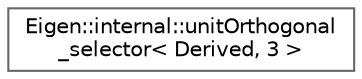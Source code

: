 digraph "类继承关系图"
{
 // LATEX_PDF_SIZE
  bgcolor="transparent";
  edge [fontname=Helvetica,fontsize=10,labelfontname=Helvetica,labelfontsize=10];
  node [fontname=Helvetica,fontsize=10,shape=box,height=0.2,width=0.4];
  rankdir="LR";
  Node0 [id="Node000000",label="Eigen::internal::unitOrthogonal\l_selector\< Derived, 3 \>",height=0.2,width=0.4,color="grey40", fillcolor="white", style="filled",URL="$struct_eigen_1_1internal_1_1unit_orthogonal__selector_3_01_derived_00_013_01_4.html",tooltip=" "];
}
